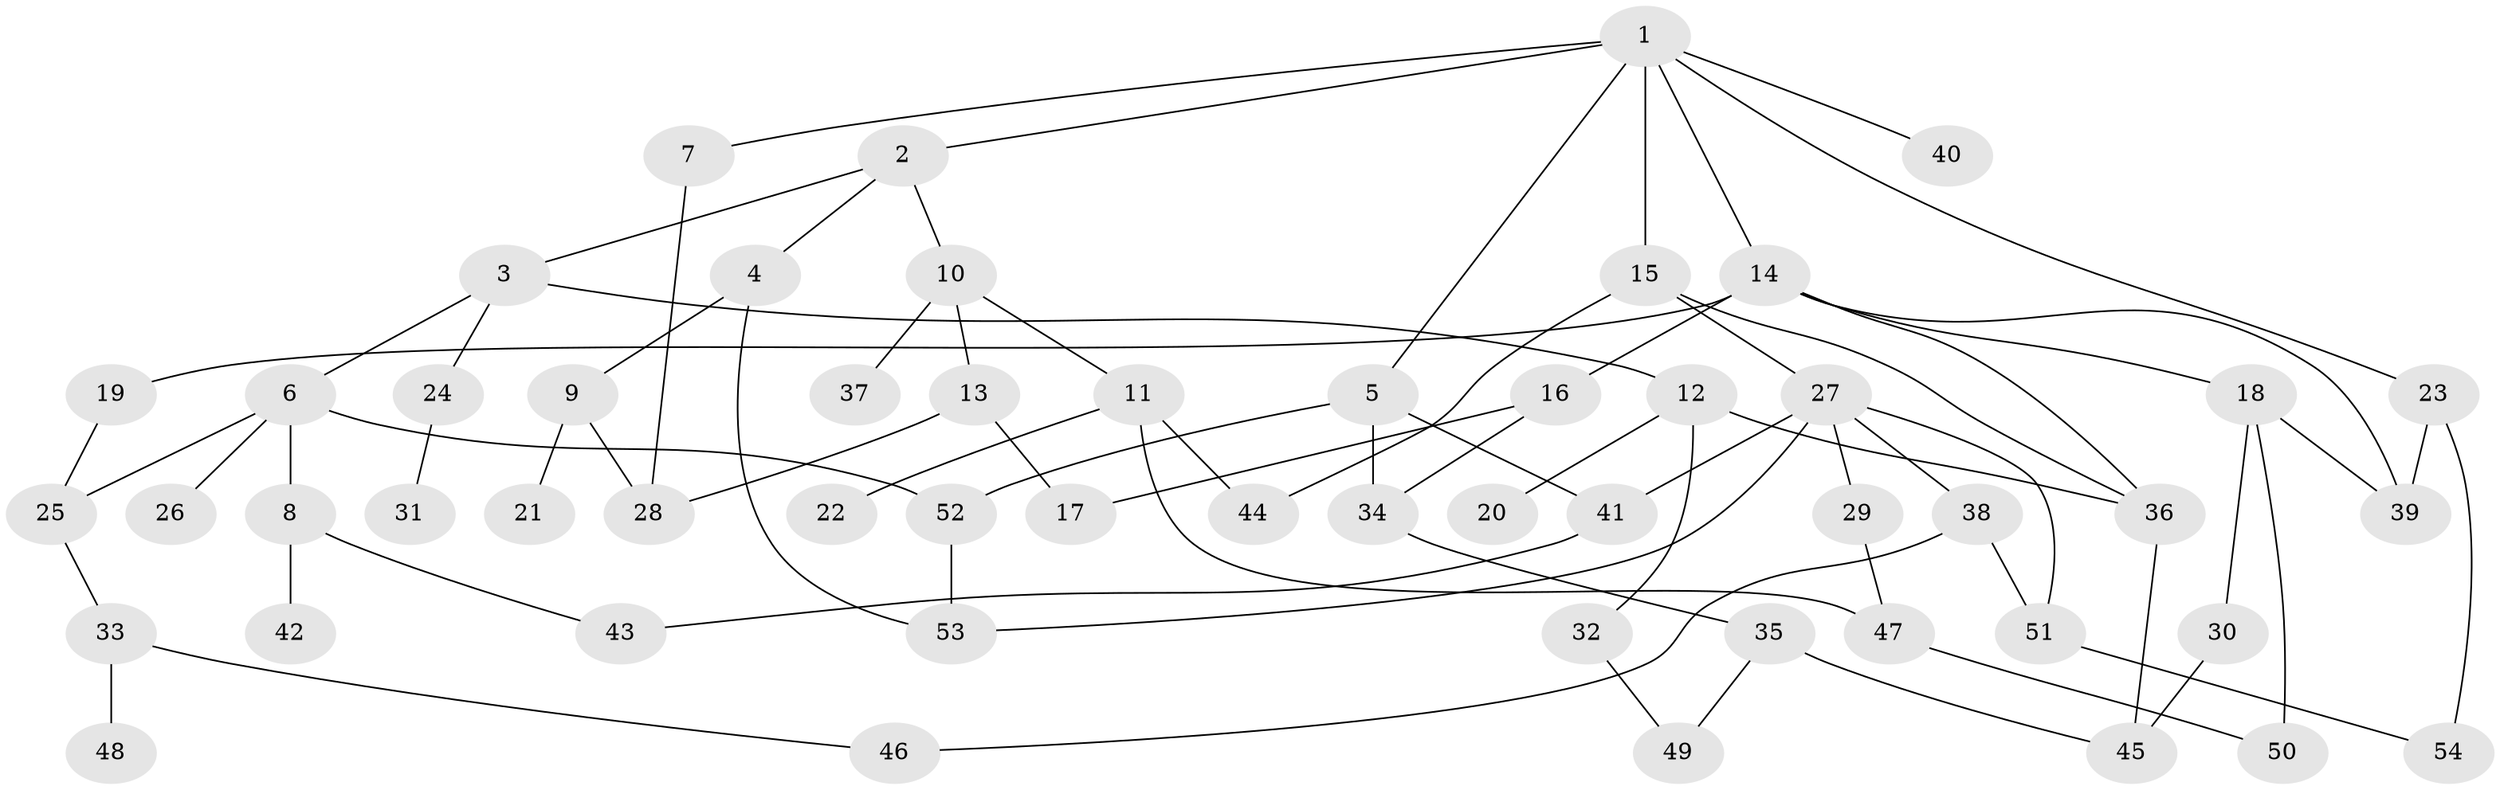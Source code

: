 // coarse degree distribution, {10: 0.029411764705882353, 4: 0.20588235294117646, 5: 0.058823529411764705, 6: 0.08823529411764706, 3: 0.2647058823529412, 2: 0.14705882352941177, 1: 0.20588235294117646}
// Generated by graph-tools (version 1.1) at 2025/23/03/03/25 07:23:34]
// undirected, 54 vertices, 76 edges
graph export_dot {
graph [start="1"]
  node [color=gray90,style=filled];
  1;
  2;
  3;
  4;
  5;
  6;
  7;
  8;
  9;
  10;
  11;
  12;
  13;
  14;
  15;
  16;
  17;
  18;
  19;
  20;
  21;
  22;
  23;
  24;
  25;
  26;
  27;
  28;
  29;
  30;
  31;
  32;
  33;
  34;
  35;
  36;
  37;
  38;
  39;
  40;
  41;
  42;
  43;
  44;
  45;
  46;
  47;
  48;
  49;
  50;
  51;
  52;
  53;
  54;
  1 -- 2;
  1 -- 5;
  1 -- 7;
  1 -- 14;
  1 -- 15;
  1 -- 23;
  1 -- 40;
  2 -- 3;
  2 -- 4;
  2 -- 10;
  3 -- 6;
  3 -- 12;
  3 -- 24;
  4 -- 9;
  4 -- 53;
  5 -- 41;
  5 -- 34;
  5 -- 52;
  6 -- 8;
  6 -- 25;
  6 -- 26;
  6 -- 52;
  7 -- 28;
  8 -- 42;
  8 -- 43;
  9 -- 21;
  9 -- 28;
  10 -- 11;
  10 -- 13;
  10 -- 37;
  11 -- 22;
  11 -- 44;
  11 -- 47;
  12 -- 20;
  12 -- 32;
  12 -- 36;
  13 -- 28;
  13 -- 17;
  14 -- 16;
  14 -- 18;
  14 -- 19;
  14 -- 36;
  14 -- 39;
  15 -- 27;
  15 -- 36;
  15 -- 44;
  16 -- 17;
  16 -- 34;
  18 -- 30;
  18 -- 50;
  18 -- 39;
  19 -- 25;
  23 -- 39;
  23 -- 54;
  24 -- 31;
  25 -- 33;
  27 -- 29;
  27 -- 38;
  27 -- 51;
  27 -- 53;
  27 -- 41;
  29 -- 47;
  30 -- 45;
  32 -- 49;
  33 -- 46;
  33 -- 48;
  34 -- 35;
  35 -- 45;
  35 -- 49;
  36 -- 45;
  38 -- 46;
  38 -- 51;
  41 -- 43;
  47 -- 50;
  51 -- 54;
  52 -- 53;
}
